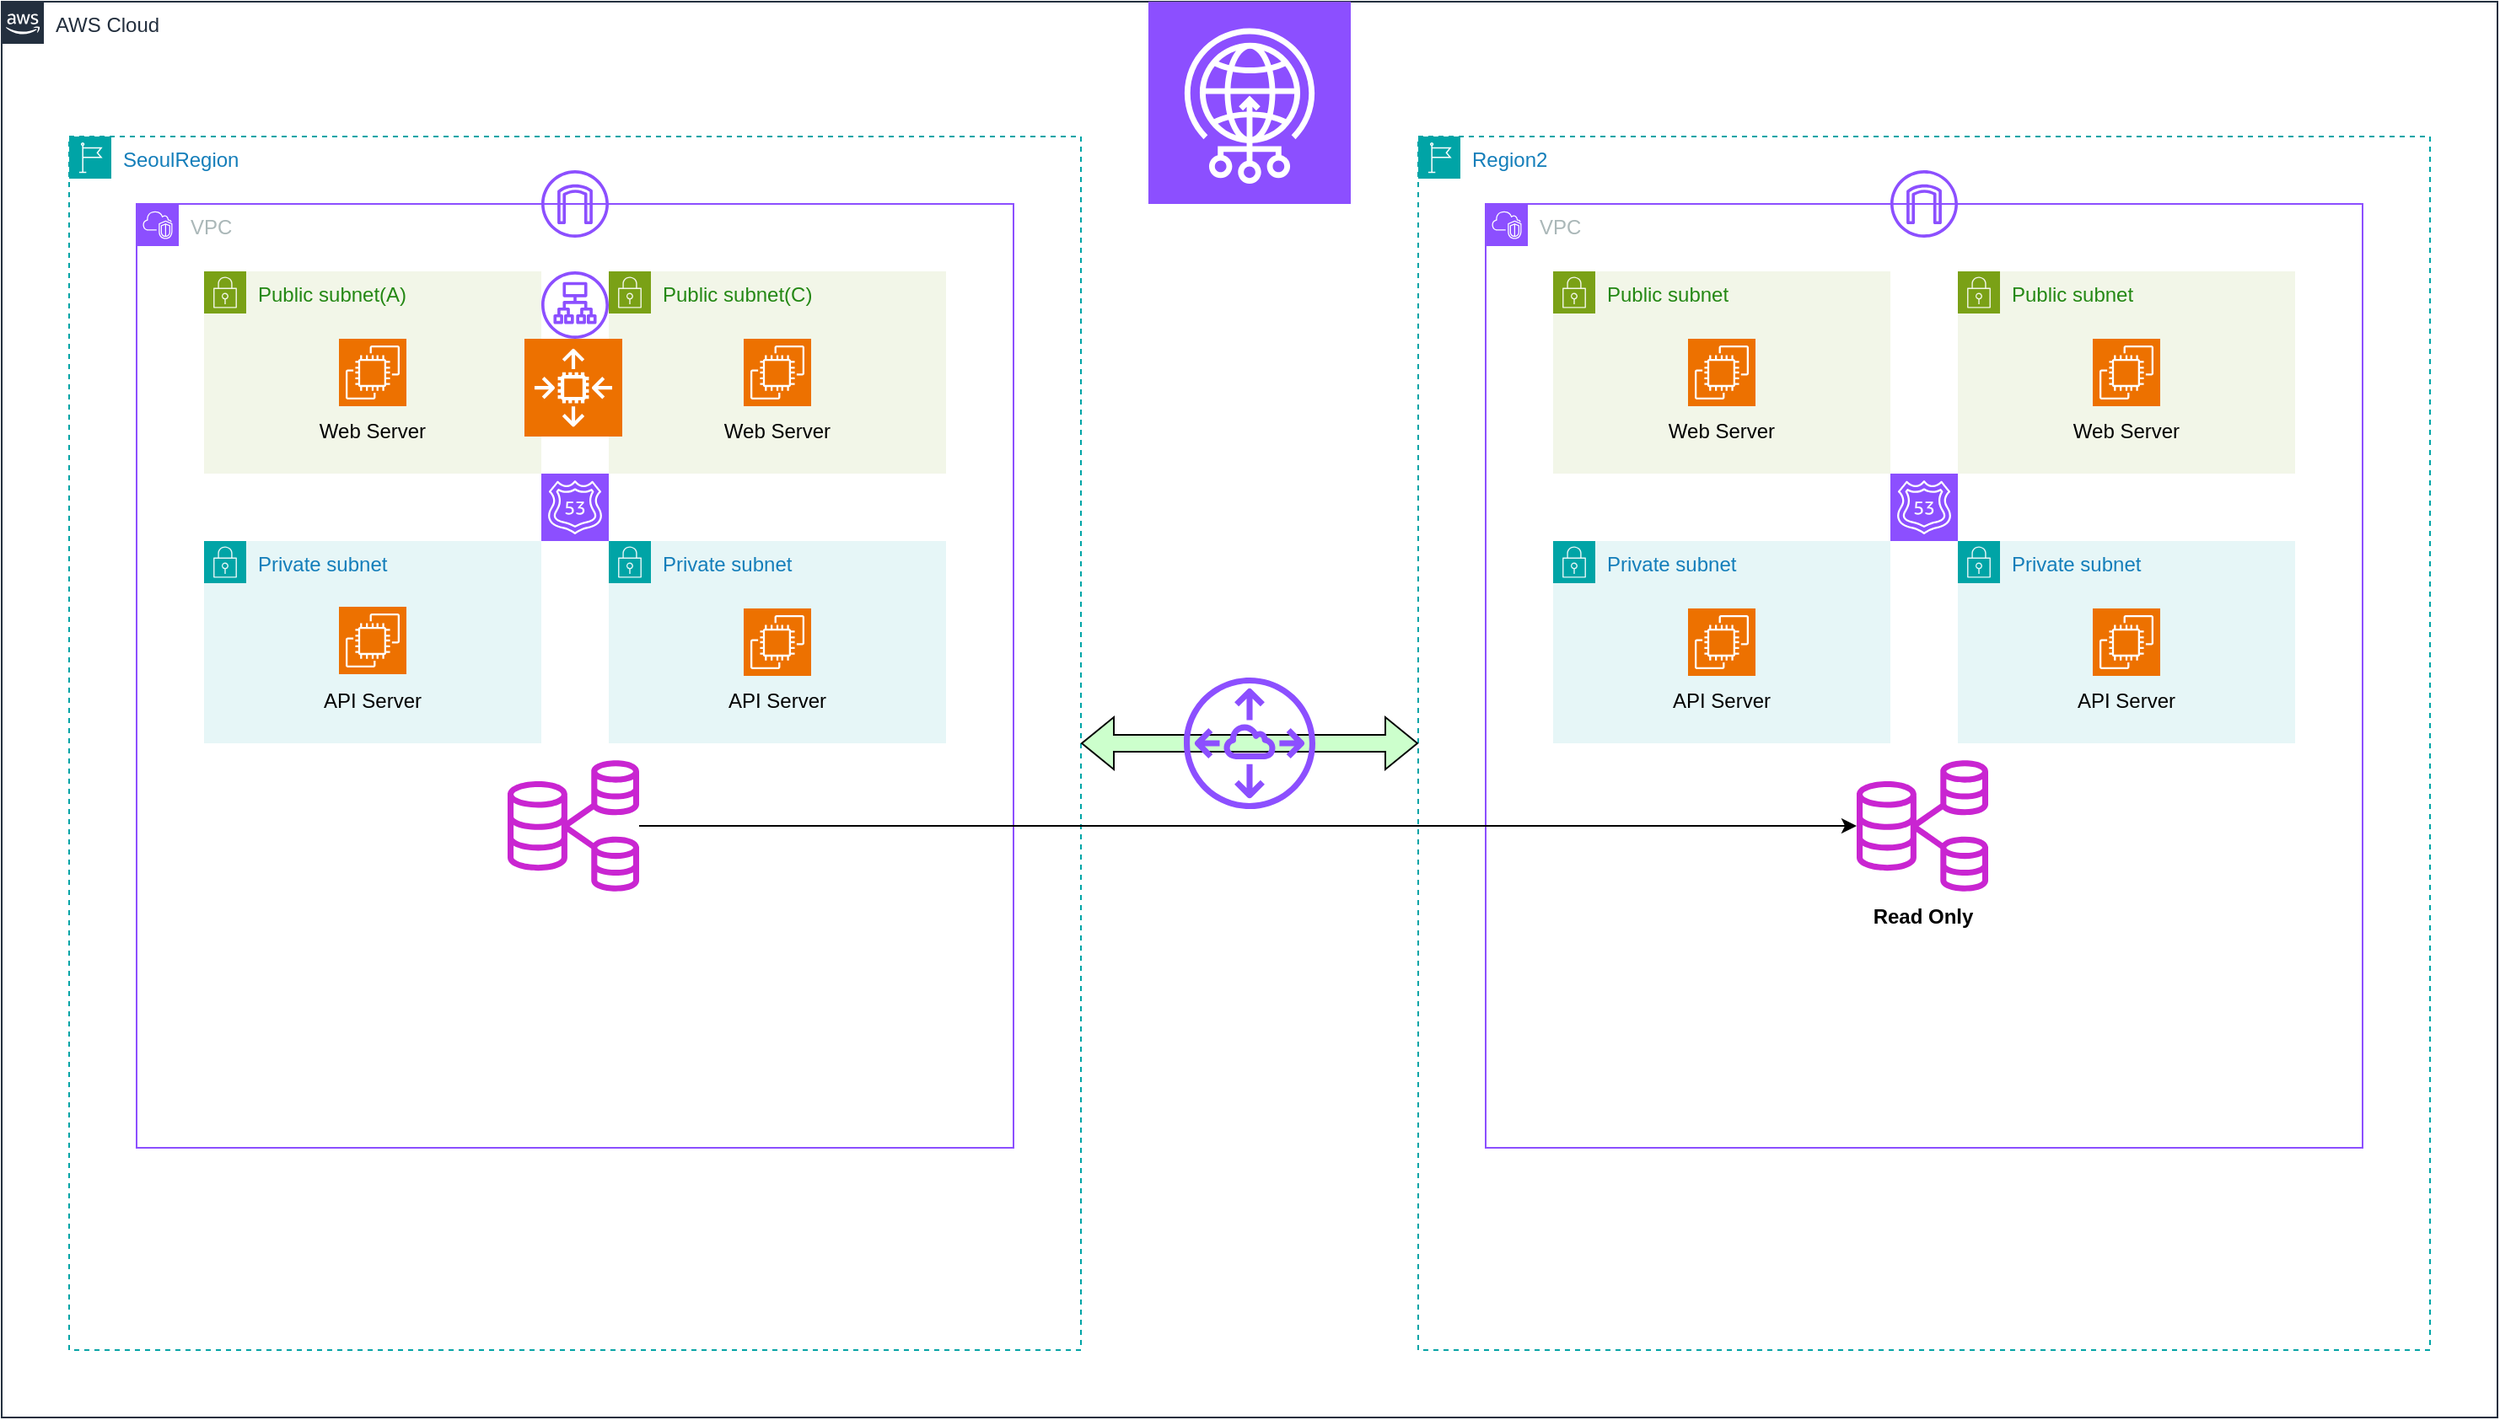 <mxfile version="26.0.16">
  <diagram name="페이지-1" id="b8D-Um-2L-v5DBS30IwZ">
    <mxGraphModel dx="1528" dy="945" grid="1" gridSize="10" guides="1" tooltips="1" connect="1" arrows="1" fold="1" page="1" pageScale="1" pageWidth="4000" pageHeight="4000" math="0" shadow="0">
      <root>
        <mxCell id="0" />
        <mxCell id="1" parent="0" />
        <mxCell id="McnPfyn-6w59win986BD-4" value="AWS Cloud" style="points=[[0,0],[0.25,0],[0.5,0],[0.75,0],[1,0],[1,0.25],[1,0.5],[1,0.75],[1,1],[0.75,1],[0.5,1],[0.25,1],[0,1],[0,0.75],[0,0.5],[0,0.25]];outlineConnect=0;gradientColor=none;html=1;whiteSpace=wrap;fontSize=12;fontStyle=0;container=1;pointerEvents=0;collapsible=0;recursiveResize=0;shape=mxgraph.aws4.group;grIcon=mxgraph.aws4.group_aws_cloud_alt;strokeColor=#232F3E;fillColor=none;verticalAlign=top;align=left;spacingLeft=30;fontColor=#232F3E;dashed=0;" parent="1" vertex="1">
          <mxGeometry x="480" y="600" width="1480" height="840" as="geometry" />
        </mxCell>
        <mxCell id="McnPfyn-6w59win986BD-5" value="" style="sketch=0;points=[[0,0,0],[0.25,0,0],[0.5,0,0],[0.75,0,0],[1,0,0],[0,1,0],[0.25,1,0],[0.5,1,0],[0.75,1,0],[1,1,0],[0,0.25,0],[0,0.5,0],[0,0.75,0],[1,0.25,0],[1,0.5,0],[1,0.75,0]];outlineConnect=0;fontColor=#232F3E;fillColor=#8C4FFF;strokeColor=#ffffff;dashed=0;verticalLabelPosition=bottom;verticalAlign=top;align=center;html=1;fontSize=12;fontStyle=0;aspect=fixed;shape=mxgraph.aws4.resourceIcon;resIcon=mxgraph.aws4.global_accelerator;" parent="McnPfyn-6w59win986BD-4" vertex="1">
          <mxGeometry x="680" width="120" height="120" as="geometry" />
        </mxCell>
        <mxCell id="McnPfyn-6w59win986BD-3" value="Region2" style="points=[[0,0],[0.25,0],[0.5,0],[0.75,0],[1,0],[1,0.25],[1,0.5],[1,0.75],[1,1],[0.75,1],[0.5,1],[0.25,1],[0,1],[0,0.75],[0,0.5],[0,0.25]];outlineConnect=0;gradientColor=none;html=1;whiteSpace=wrap;fontSize=12;fontStyle=0;container=1;pointerEvents=0;collapsible=0;recursiveResize=0;shape=mxgraph.aws4.group;grIcon=mxgraph.aws4.group_region;strokeColor=#00A4A6;fillColor=none;verticalAlign=top;align=left;spacingLeft=30;fontColor=#147EBA;dashed=1;" parent="McnPfyn-6w59win986BD-4" vertex="1">
          <mxGeometry x="840" y="80" width="600" height="720" as="geometry" />
        </mxCell>
        <mxCell id="McnPfyn-6w59win986BD-11" value="VPC" style="points=[[0,0],[0.25,0],[0.5,0],[0.75,0],[1,0],[1,0.25],[1,0.5],[1,0.75],[1,1],[0.75,1],[0.5,1],[0.25,1],[0,1],[0,0.75],[0,0.5],[0,0.25]];outlineConnect=0;gradientColor=none;html=1;whiteSpace=wrap;fontSize=12;fontStyle=0;container=1;pointerEvents=0;collapsible=0;recursiveResize=0;shape=mxgraph.aws4.group;grIcon=mxgraph.aws4.group_vpc2;strokeColor=#8C4FFF;fillColor=none;verticalAlign=top;align=left;spacingLeft=30;fontColor=#AAB7B8;dashed=0;" parent="McnPfyn-6w59win986BD-3" vertex="1">
          <mxGeometry x="40" y="40" width="520" height="560" as="geometry" />
        </mxCell>
        <mxCell id="McnPfyn-6w59win986BD-17" value="Private subnet" style="points=[[0,0],[0.25,0],[0.5,0],[0.75,0],[1,0],[1,0.25],[1,0.5],[1,0.75],[1,1],[0.75,1],[0.5,1],[0.25,1],[0,1],[0,0.75],[0,0.5],[0,0.25]];outlineConnect=0;gradientColor=none;html=1;whiteSpace=wrap;fontSize=12;fontStyle=0;container=1;pointerEvents=0;collapsible=0;recursiveResize=0;shape=mxgraph.aws4.group;grIcon=mxgraph.aws4.group_security_group;grStroke=0;strokeColor=#00A4A6;fillColor=#E6F6F7;verticalAlign=top;align=left;spacingLeft=30;fontColor=#147EBA;dashed=0;" parent="McnPfyn-6w59win986BD-11" vertex="1">
          <mxGeometry x="280" y="200" width="200" height="120" as="geometry" />
        </mxCell>
        <mxCell id="McnPfyn-6w59win986BD-28" value="" style="sketch=0;points=[[0,0,0],[0.25,0,0],[0.5,0,0],[0.75,0,0],[1,0,0],[0,1,0],[0.25,1,0],[0.5,1,0],[0.75,1,0],[1,1,0],[0,0.25,0],[0,0.5,0],[0,0.75,0],[1,0.25,0],[1,0.5,0],[1,0.75,0]];outlineConnect=0;fontColor=#232F3E;fillColor=#ED7100;strokeColor=#ffffff;dashed=0;verticalLabelPosition=bottom;verticalAlign=top;align=center;html=1;fontSize=12;fontStyle=0;aspect=fixed;shape=mxgraph.aws4.resourceIcon;resIcon=mxgraph.aws4.ec2;" parent="McnPfyn-6w59win986BD-17" vertex="1">
          <mxGeometry x="80" y="40" width="40" height="40" as="geometry" />
        </mxCell>
        <mxCell id="UJaUHZRI0oHmxwTKiI0B-19" value="API Server" style="text;html=1;align=center;verticalAlign=middle;whiteSpace=wrap;rounded=0;" vertex="1" parent="McnPfyn-6w59win986BD-17">
          <mxGeometry x="60" y="80" width="80" height="30" as="geometry" />
        </mxCell>
        <mxCell id="McnPfyn-6w59win986BD-19" value="Public subnet" style="points=[[0,0],[0.25,0],[0.5,0],[0.75,0],[1,0],[1,0.25],[1,0.5],[1,0.75],[1,1],[0.75,1],[0.5,1],[0.25,1],[0,1],[0,0.75],[0,0.5],[0,0.25]];outlineConnect=0;gradientColor=none;html=1;whiteSpace=wrap;fontSize=12;fontStyle=0;container=1;pointerEvents=0;collapsible=0;recursiveResize=0;shape=mxgraph.aws4.group;grIcon=mxgraph.aws4.group_security_group;grStroke=0;strokeColor=#7AA116;fillColor=#F2F6E8;verticalAlign=top;align=left;spacingLeft=30;fontColor=#248814;dashed=0;" parent="McnPfyn-6w59win986BD-11" vertex="1">
          <mxGeometry x="40" y="40" width="200" height="120" as="geometry" />
        </mxCell>
        <mxCell id="McnPfyn-6w59win986BD-29" value="" style="sketch=0;points=[[0,0,0],[0.25,0,0],[0.5,0,0],[0.75,0,0],[1,0,0],[0,1,0],[0.25,1,0],[0.5,1,0],[0.75,1,0],[1,1,0],[0,0.25,0],[0,0.5,0],[0,0.75,0],[1,0.25,0],[1,0.5,0],[1,0.75,0]];outlineConnect=0;fontColor=#232F3E;fillColor=#ED7100;strokeColor=#ffffff;dashed=0;verticalLabelPosition=bottom;verticalAlign=top;align=center;html=1;fontSize=12;fontStyle=0;aspect=fixed;shape=mxgraph.aws4.resourceIcon;resIcon=mxgraph.aws4.ec2;" parent="McnPfyn-6w59win986BD-19" vertex="1">
          <mxGeometry x="80" y="40" width="40" height="40" as="geometry" />
        </mxCell>
        <mxCell id="UJaUHZRI0oHmxwTKiI0B-14" value="Web Server" style="text;html=1;align=center;verticalAlign=middle;whiteSpace=wrap;rounded=0;" vertex="1" parent="McnPfyn-6w59win986BD-19">
          <mxGeometry x="60" y="80" width="80" height="30" as="geometry" />
        </mxCell>
        <mxCell id="McnPfyn-6w59win986BD-20" value="Private subnet" style="points=[[0,0],[0.25,0],[0.5,0],[0.75,0],[1,0],[1,0.25],[1,0.5],[1,0.75],[1,1],[0.75,1],[0.5,1],[0.25,1],[0,1],[0,0.75],[0,0.5],[0,0.25]];outlineConnect=0;gradientColor=none;html=1;whiteSpace=wrap;fontSize=12;fontStyle=0;container=1;pointerEvents=0;collapsible=0;recursiveResize=0;shape=mxgraph.aws4.group;grIcon=mxgraph.aws4.group_security_group;grStroke=0;strokeColor=#00A4A6;fillColor=#E6F6F7;verticalAlign=top;align=left;spacingLeft=30;fontColor=#147EBA;dashed=0;" parent="McnPfyn-6w59win986BD-11" vertex="1">
          <mxGeometry x="40" y="200" width="200" height="120" as="geometry" />
        </mxCell>
        <mxCell id="McnPfyn-6w59win986BD-27" value="" style="sketch=0;points=[[0,0,0],[0.25,0,0],[0.5,0,0],[0.75,0,0],[1,0,0],[0,1,0],[0.25,1,0],[0.5,1,0],[0.75,1,0],[1,1,0],[0,0.25,0],[0,0.5,0],[0,0.75,0],[1,0.25,0],[1,0.5,0],[1,0.75,0]];outlineConnect=0;fontColor=#232F3E;fillColor=#ED7100;strokeColor=#ffffff;dashed=0;verticalLabelPosition=bottom;verticalAlign=top;align=center;html=1;fontSize=12;fontStyle=0;aspect=fixed;shape=mxgraph.aws4.resourceIcon;resIcon=mxgraph.aws4.ec2;" parent="McnPfyn-6w59win986BD-20" vertex="1">
          <mxGeometry x="80" y="40" width="40" height="40" as="geometry" />
        </mxCell>
        <mxCell id="UJaUHZRI0oHmxwTKiI0B-18" value="API Server" style="text;html=1;align=center;verticalAlign=middle;whiteSpace=wrap;rounded=0;" vertex="1" parent="McnPfyn-6w59win986BD-20">
          <mxGeometry x="60" y="80" width="80" height="30" as="geometry" />
        </mxCell>
        <mxCell id="McnPfyn-6w59win986BD-44" value="" style="sketch=0;outlineConnect=0;fontColor=#232F3E;gradientColor=none;fillColor=#8C4FFF;strokeColor=none;dashed=0;verticalLabelPosition=bottom;verticalAlign=top;align=center;html=1;fontSize=12;fontStyle=0;aspect=fixed;pointerEvents=1;shape=mxgraph.aws4.internet_gateway;" parent="McnPfyn-6w59win986BD-11" vertex="1">
          <mxGeometry x="240" y="-20" width="40" height="40" as="geometry" />
        </mxCell>
        <mxCell id="McnPfyn-6w59win986BD-61" value="" style="sketch=0;points=[[0,0,0],[0.25,0,0],[0.5,0,0],[0.75,0,0],[1,0,0],[0,1,0],[0.25,1,0],[0.5,1,0],[0.75,1,0],[1,1,0],[0,0.25,0],[0,0.5,0],[0,0.75,0],[1,0.25,0],[1,0.5,0],[1,0.75,0]];outlineConnect=0;fontColor=#232F3E;fillColor=#8C4FFF;strokeColor=#ffffff;dashed=0;verticalLabelPosition=bottom;verticalAlign=top;align=center;html=1;fontSize=12;fontStyle=0;aspect=fixed;shape=mxgraph.aws4.resourceIcon;resIcon=mxgraph.aws4.route_53;" parent="McnPfyn-6w59win986BD-11" vertex="1">
          <mxGeometry x="240" y="160" width="40" height="40" as="geometry" />
        </mxCell>
        <mxCell id="UJaUHZRI0oHmxwTKiI0B-3" value="Public subnet" style="points=[[0,0],[0.25,0],[0.5,0],[0.75,0],[1,0],[1,0.25],[1,0.5],[1,0.75],[1,1],[0.75,1],[0.5,1],[0.25,1],[0,1],[0,0.75],[0,0.5],[0,0.25]];outlineConnect=0;gradientColor=none;html=1;whiteSpace=wrap;fontSize=12;fontStyle=0;container=1;pointerEvents=0;collapsible=0;recursiveResize=0;shape=mxgraph.aws4.group;grIcon=mxgraph.aws4.group_security_group;grStroke=0;strokeColor=#7AA116;fillColor=#F2F6E8;verticalAlign=top;align=left;spacingLeft=30;fontColor=#248814;dashed=0;" vertex="1" parent="McnPfyn-6w59win986BD-11">
          <mxGeometry x="280" y="40" width="200" height="120" as="geometry" />
        </mxCell>
        <mxCell id="UJaUHZRI0oHmxwTKiI0B-4" value="" style="sketch=0;points=[[0,0,0],[0.25,0,0],[0.5,0,0],[0.75,0,0],[1,0,0],[0,1,0],[0.25,1,0],[0.5,1,0],[0.75,1,0],[1,1,0],[0,0.25,0],[0,0.5,0],[0,0.75,0],[1,0.25,0],[1,0.5,0],[1,0.75,0]];outlineConnect=0;fontColor=#232F3E;fillColor=#ED7100;strokeColor=#ffffff;dashed=0;verticalLabelPosition=bottom;verticalAlign=top;align=center;html=1;fontSize=12;fontStyle=0;aspect=fixed;shape=mxgraph.aws4.resourceIcon;resIcon=mxgraph.aws4.ec2;" vertex="1" parent="UJaUHZRI0oHmxwTKiI0B-3">
          <mxGeometry x="80" y="40" width="40" height="40" as="geometry" />
        </mxCell>
        <mxCell id="UJaUHZRI0oHmxwTKiI0B-15" value="Web Server" style="text;html=1;align=center;verticalAlign=middle;whiteSpace=wrap;rounded=0;" vertex="1" parent="UJaUHZRI0oHmxwTKiI0B-3">
          <mxGeometry x="60" y="80" width="80" height="30" as="geometry" />
        </mxCell>
        <mxCell id="UJaUHZRI0oHmxwTKiI0B-7" value="" style="sketch=0;outlineConnect=0;fontColor=#232F3E;gradientColor=none;fillColor=#C925D1;strokeColor=none;dashed=0;verticalLabelPosition=bottom;verticalAlign=top;align=center;html=1;fontSize=12;fontStyle=0;aspect=fixed;pointerEvents=1;shape=mxgraph.aws4.rds_multi_az_db_cluster;" vertex="1" parent="McnPfyn-6w59win986BD-11">
          <mxGeometry x="220" y="330" width="78" height="78" as="geometry" />
        </mxCell>
        <mxCell id="UJaUHZRI0oHmxwTKiI0B-11" value="&lt;b&gt;Read Only&lt;/b&gt;" style="text;html=1;align=center;verticalAlign=middle;whiteSpace=wrap;rounded=0;" vertex="1" parent="McnPfyn-6w59win986BD-11">
          <mxGeometry x="223.5" y="408" width="71" height="30" as="geometry" />
        </mxCell>
        <mxCell id="McnPfyn-6w59win986BD-2" value="SeoulRegion" style="points=[[0,0],[0.25,0],[0.5,0],[0.75,0],[1,0],[1,0.25],[1,0.5],[1,0.75],[1,1],[0.75,1],[0.5,1],[0.25,1],[0,1],[0,0.75],[0,0.5],[0,0.25]];outlineConnect=0;gradientColor=none;html=1;whiteSpace=wrap;fontSize=12;fontStyle=0;container=1;pointerEvents=0;collapsible=0;recursiveResize=0;shape=mxgraph.aws4.group;grIcon=mxgraph.aws4.group_region;strokeColor=#00A4A6;fillColor=none;verticalAlign=top;align=left;spacingLeft=30;fontColor=#147EBA;dashed=1;" parent="McnPfyn-6w59win986BD-4" vertex="1">
          <mxGeometry x="40" y="80" width="600" height="720" as="geometry" />
        </mxCell>
        <mxCell id="McnPfyn-6w59win986BD-6" value="VPC" style="points=[[0,0],[0.25,0],[0.5,0],[0.75,0],[1,0],[1,0.25],[1,0.5],[1,0.75],[1,1],[0.75,1],[0.5,1],[0.25,1],[0,1],[0,0.75],[0,0.5],[0,0.25]];outlineConnect=0;gradientColor=none;html=1;whiteSpace=wrap;fontSize=12;fontStyle=0;container=1;pointerEvents=0;collapsible=0;recursiveResize=0;shape=mxgraph.aws4.group;grIcon=mxgraph.aws4.group_vpc2;strokeColor=#8C4FFF;fillColor=none;verticalAlign=top;align=left;spacingLeft=30;fontColor=#AAB7B8;dashed=0;" parent="McnPfyn-6w59win986BD-2" vertex="1">
          <mxGeometry x="40" y="40" width="520" height="560" as="geometry" />
        </mxCell>
        <mxCell id="McnPfyn-6w59win986BD-14" value="Public subnet(C)" style="points=[[0,0],[0.25,0],[0.5,0],[0.75,0],[1,0],[1,0.25],[1,0.5],[1,0.75],[1,1],[0.75,1],[0.5,1],[0.25,1],[0,1],[0,0.75],[0,0.5],[0,0.25]];outlineConnect=0;gradientColor=none;html=1;whiteSpace=wrap;fontSize=12;fontStyle=0;container=1;pointerEvents=0;collapsible=0;recursiveResize=0;shape=mxgraph.aws4.group;grIcon=mxgraph.aws4.group_security_group;grStroke=0;strokeColor=#7AA116;fillColor=#F2F6E8;verticalAlign=top;align=left;spacingLeft=30;fontColor=#248814;dashed=0;" parent="McnPfyn-6w59win986BD-6" vertex="1">
          <mxGeometry x="280" y="40" width="200" height="120" as="geometry" />
        </mxCell>
        <mxCell id="McnPfyn-6w59win986BD-24" value="" style="sketch=0;points=[[0,0,0],[0.25,0,0],[0.5,0,0],[0.75,0,0],[1,0,0],[0,1,0],[0.25,1,0],[0.5,1,0],[0.75,1,0],[1,1,0],[0,0.25,0],[0,0.5,0],[0,0.75,0],[1,0.25,0],[1,0.5,0],[1,0.75,0]];outlineConnect=0;fontColor=#232F3E;fillColor=#ED7100;strokeColor=#ffffff;dashed=0;verticalLabelPosition=bottom;verticalAlign=top;align=center;html=1;fontSize=12;fontStyle=0;aspect=fixed;shape=mxgraph.aws4.resourceIcon;resIcon=mxgraph.aws4.ec2;" parent="McnPfyn-6w59win986BD-14" vertex="1">
          <mxGeometry x="80" y="40" width="40" height="40" as="geometry" />
        </mxCell>
        <mxCell id="UJaUHZRI0oHmxwTKiI0B-13" value="Web Server" style="text;html=1;align=center;verticalAlign=middle;whiteSpace=wrap;rounded=0;" vertex="1" parent="McnPfyn-6w59win986BD-14">
          <mxGeometry x="60" y="80" width="80" height="30" as="geometry" />
        </mxCell>
        <mxCell id="McnPfyn-6w59win986BD-13" value="Public subnet(A)" style="points=[[0,0],[0.25,0],[0.5,0],[0.75,0],[1,0],[1,0.25],[1,0.5],[1,0.75],[1,1],[0.75,1],[0.5,1],[0.25,1],[0,1],[0,0.75],[0,0.5],[0,0.25]];outlineConnect=0;gradientColor=none;html=1;whiteSpace=wrap;fontSize=12;fontStyle=0;container=1;pointerEvents=0;collapsible=0;recursiveResize=0;shape=mxgraph.aws4.group;grIcon=mxgraph.aws4.group_security_group;grStroke=0;strokeColor=#7AA116;fillColor=#F2F6E8;verticalAlign=top;align=left;spacingLeft=30;fontColor=#248814;dashed=0;" parent="McnPfyn-6w59win986BD-6" vertex="1">
          <mxGeometry x="40" y="40" width="200" height="120" as="geometry" />
        </mxCell>
        <mxCell id="McnPfyn-6w59win986BD-23" value="" style="sketch=0;points=[[0,0,0],[0.25,0,0],[0.5,0,0],[0.75,0,0],[1,0,0],[0,1,0],[0.25,1,0],[0.5,1,0],[0.75,1,0],[1,1,0],[0,0.25,0],[0,0.5,0],[0,0.75,0],[1,0.25,0],[1,0.5,0],[1,0.75,0]];outlineConnect=0;fontColor=#232F3E;fillColor=#ED7100;strokeColor=#ffffff;dashed=0;verticalLabelPosition=bottom;verticalAlign=top;align=center;html=1;fontSize=12;fontStyle=0;aspect=fixed;shape=mxgraph.aws4.resourceIcon;resIcon=mxgraph.aws4.ec2;" parent="McnPfyn-6w59win986BD-13" vertex="1">
          <mxGeometry x="80" y="40" width="40" height="40" as="geometry" />
        </mxCell>
        <mxCell id="UJaUHZRI0oHmxwTKiI0B-12" value="Web Server" style="text;html=1;align=center;verticalAlign=middle;whiteSpace=wrap;rounded=0;" vertex="1" parent="McnPfyn-6w59win986BD-13">
          <mxGeometry x="60" y="80" width="80" height="30" as="geometry" />
        </mxCell>
        <mxCell id="McnPfyn-6w59win986BD-15" value="Private subnet" style="points=[[0,0],[0.25,0],[0.5,0],[0.75,0],[1,0],[1,0.25],[1,0.5],[1,0.75],[1,1],[0.75,1],[0.5,1],[0.25,1],[0,1],[0,0.75],[0,0.5],[0,0.25]];outlineConnect=0;gradientColor=none;html=1;whiteSpace=wrap;fontSize=12;fontStyle=0;container=1;pointerEvents=0;collapsible=0;recursiveResize=0;shape=mxgraph.aws4.group;grIcon=mxgraph.aws4.group_security_group;grStroke=0;strokeColor=#00A4A6;fillColor=#E6F6F7;verticalAlign=top;align=left;spacingLeft=30;fontColor=#147EBA;dashed=0;" parent="McnPfyn-6w59win986BD-6" vertex="1">
          <mxGeometry x="40" y="200" width="200" height="120" as="geometry" />
        </mxCell>
        <mxCell id="McnPfyn-6w59win986BD-67" value="" style="sketch=0;points=[[0,0,0],[0.25,0,0],[0.5,0,0],[0.75,0,0],[1,0,0],[0,1,0],[0.25,1,0],[0.5,1,0],[0.75,1,0],[1,1,0],[0,0.25,0],[0,0.5,0],[0,0.75,0],[1,0.25,0],[1,0.5,0],[1,0.75,0]];outlineConnect=0;fontColor=#232F3E;fillColor=#ED7100;strokeColor=#ffffff;dashed=0;verticalLabelPosition=bottom;verticalAlign=top;align=center;html=1;fontSize=12;fontStyle=0;aspect=fixed;shape=mxgraph.aws4.resourceIcon;resIcon=mxgraph.aws4.ec2;" parent="McnPfyn-6w59win986BD-15" vertex="1">
          <mxGeometry x="80" y="39" width="40" height="40" as="geometry" />
        </mxCell>
        <mxCell id="UJaUHZRI0oHmxwTKiI0B-16" value="API Server" style="text;html=1;align=center;verticalAlign=middle;whiteSpace=wrap;rounded=0;" vertex="1" parent="McnPfyn-6w59win986BD-15">
          <mxGeometry x="60" y="80" width="80" height="30" as="geometry" />
        </mxCell>
        <mxCell id="McnPfyn-6w59win986BD-16" value="Private subnet" style="points=[[0,0],[0.25,0],[0.5,0],[0.75,0],[1,0],[1,0.25],[1,0.5],[1,0.75],[1,1],[0.75,1],[0.5,1],[0.25,1],[0,1],[0,0.75],[0,0.5],[0,0.25]];outlineConnect=0;gradientColor=none;html=1;whiteSpace=wrap;fontSize=12;fontStyle=0;container=1;pointerEvents=0;collapsible=0;recursiveResize=0;shape=mxgraph.aws4.group;grIcon=mxgraph.aws4.group_security_group;grStroke=0;strokeColor=#00A4A6;fillColor=#E6F6F7;verticalAlign=top;align=left;spacingLeft=30;fontColor=#147EBA;dashed=0;" parent="McnPfyn-6w59win986BD-6" vertex="1">
          <mxGeometry x="280" y="200" width="200" height="120" as="geometry" />
        </mxCell>
        <mxCell id="McnPfyn-6w59win986BD-25" value="" style="sketch=0;points=[[0,0,0],[0.25,0,0],[0.5,0,0],[0.75,0,0],[1,0,0],[0,1,0],[0.25,1,0],[0.5,1,0],[0.75,1,0],[1,1,0],[0,0.25,0],[0,0.5,0],[0,0.75,0],[1,0.25,0],[1,0.5,0],[1,0.75,0]];outlineConnect=0;fontColor=#232F3E;fillColor=#ED7100;strokeColor=#ffffff;dashed=0;verticalLabelPosition=bottom;verticalAlign=top;align=center;html=1;fontSize=12;fontStyle=0;aspect=fixed;shape=mxgraph.aws4.resourceIcon;resIcon=mxgraph.aws4.ec2;" parent="McnPfyn-6w59win986BD-16" vertex="1">
          <mxGeometry x="80" y="40" width="40" height="40" as="geometry" />
        </mxCell>
        <mxCell id="UJaUHZRI0oHmxwTKiI0B-17" value="API Server" style="text;html=1;align=center;verticalAlign=middle;whiteSpace=wrap;rounded=0;" vertex="1" parent="McnPfyn-6w59win986BD-16">
          <mxGeometry x="60" y="80" width="80" height="30" as="geometry" />
        </mxCell>
        <mxCell id="McnPfyn-6w59win986BD-22" value="" style="sketch=0;outlineConnect=0;fontColor=#232F3E;gradientColor=none;fillColor=#8C4FFF;strokeColor=none;dashed=0;verticalLabelPosition=bottom;verticalAlign=top;align=center;html=1;fontSize=12;fontStyle=0;aspect=fixed;pointerEvents=1;shape=mxgraph.aws4.application_load_balancer;" parent="McnPfyn-6w59win986BD-6" vertex="1">
          <mxGeometry x="240" y="40" width="40" height="40" as="geometry" />
        </mxCell>
        <mxCell id="McnPfyn-6w59win986BD-43" value="" style="sketch=0;outlineConnect=0;fontColor=#232F3E;gradientColor=none;fillColor=#8C4FFF;strokeColor=none;dashed=0;verticalLabelPosition=bottom;verticalAlign=top;align=center;html=1;fontSize=12;fontStyle=0;aspect=fixed;pointerEvents=1;shape=mxgraph.aws4.internet_gateway;" parent="McnPfyn-6w59win986BD-6" vertex="1">
          <mxGeometry x="240" y="-20" width="40" height="40" as="geometry" />
        </mxCell>
        <mxCell id="McnPfyn-6w59win986BD-60" value="" style="sketch=0;points=[[0,0,0],[0.25,0,0],[0.5,0,0],[0.75,0,0],[1,0,0],[0,1,0],[0.25,1,0],[0.5,1,0],[0.75,1,0],[1,1,0],[0,0.25,0],[0,0.5,0],[0,0.75,0],[1,0.25,0],[1,0.5,0],[1,0.75,0]];outlineConnect=0;fontColor=#232F3E;fillColor=#8C4FFF;strokeColor=#ffffff;dashed=0;verticalLabelPosition=bottom;verticalAlign=top;align=center;html=1;fontSize=12;fontStyle=0;aspect=fixed;shape=mxgraph.aws4.resourceIcon;resIcon=mxgraph.aws4.route_53;" parent="McnPfyn-6w59win986BD-6" vertex="1">
          <mxGeometry x="240" y="160" width="40" height="40" as="geometry" />
        </mxCell>
        <mxCell id="UJaUHZRI0oHmxwTKiI0B-1" value="" style="sketch=0;points=[[0,0,0],[0.25,0,0],[0.5,0,0],[0.75,0,0],[1,0,0],[0,1,0],[0.25,1,0],[0.5,1,0],[0.75,1,0],[1,1,0],[0,0.25,0],[0,0.5,0],[0,0.75,0],[1,0.25,0],[1,0.5,0],[1,0.75,0]];outlineConnect=0;fontColor=#232F3E;fillColor=#ED7100;strokeColor=#ffffff;dashed=0;verticalLabelPosition=bottom;verticalAlign=top;align=center;html=1;fontSize=12;fontStyle=0;aspect=fixed;shape=mxgraph.aws4.resourceIcon;resIcon=mxgraph.aws4.auto_scaling2;" vertex="1" parent="McnPfyn-6w59win986BD-6">
          <mxGeometry x="230" y="80" width="58" height="58" as="geometry" />
        </mxCell>
        <mxCell id="UJaUHZRI0oHmxwTKiI0B-6" value="" style="sketch=0;outlineConnect=0;fontColor=#232F3E;gradientColor=none;fillColor=#C925D1;strokeColor=none;dashed=0;verticalLabelPosition=bottom;verticalAlign=top;align=center;html=1;fontSize=12;fontStyle=0;aspect=fixed;pointerEvents=1;shape=mxgraph.aws4.rds_multi_az_db_cluster;" vertex="1" parent="McnPfyn-6w59win986BD-6">
          <mxGeometry x="220" y="330" width="78" height="78" as="geometry" />
        </mxCell>
        <mxCell id="McnPfyn-6w59win986BD-35" value="" style="shape=flexArrow;endArrow=classic;startArrow=classic;html=1;rounded=0;entryX=0;entryY=0.5;entryDx=0;entryDy=0;fillColor=#CCFFCC;" parent="McnPfyn-6w59win986BD-4" source="McnPfyn-6w59win986BD-2" target="McnPfyn-6w59win986BD-3" edge="1">
          <mxGeometry width="100" height="100" relative="1" as="geometry">
            <mxPoint x="840" y="530" as="sourcePoint" />
            <mxPoint x="820" y="480" as="targetPoint" />
            <Array as="points" />
          </mxGeometry>
        </mxCell>
        <mxCell id="UJaUHZRI0oHmxwTKiI0B-2" value="" style="sketch=0;outlineConnect=0;fontColor=#232F3E;gradientColor=none;fillColor=#8C4FFF;strokeColor=none;dashed=0;verticalLabelPosition=bottom;verticalAlign=top;align=center;html=1;fontSize=12;fontStyle=0;aspect=fixed;pointerEvents=1;shape=mxgraph.aws4.peering;" vertex="1" parent="McnPfyn-6w59win986BD-4">
          <mxGeometry x="701" y="401" width="78" height="78" as="geometry" />
        </mxCell>
        <mxCell id="UJaUHZRI0oHmxwTKiI0B-10" style="edgeStyle=orthogonalEdgeStyle;rounded=0;orthogonalLoop=1;jettySize=auto;html=1;" edge="1" parent="McnPfyn-6w59win986BD-4" source="UJaUHZRI0oHmxwTKiI0B-6" target="UJaUHZRI0oHmxwTKiI0B-7">
          <mxGeometry relative="1" as="geometry" />
        </mxCell>
      </root>
    </mxGraphModel>
  </diagram>
</mxfile>

